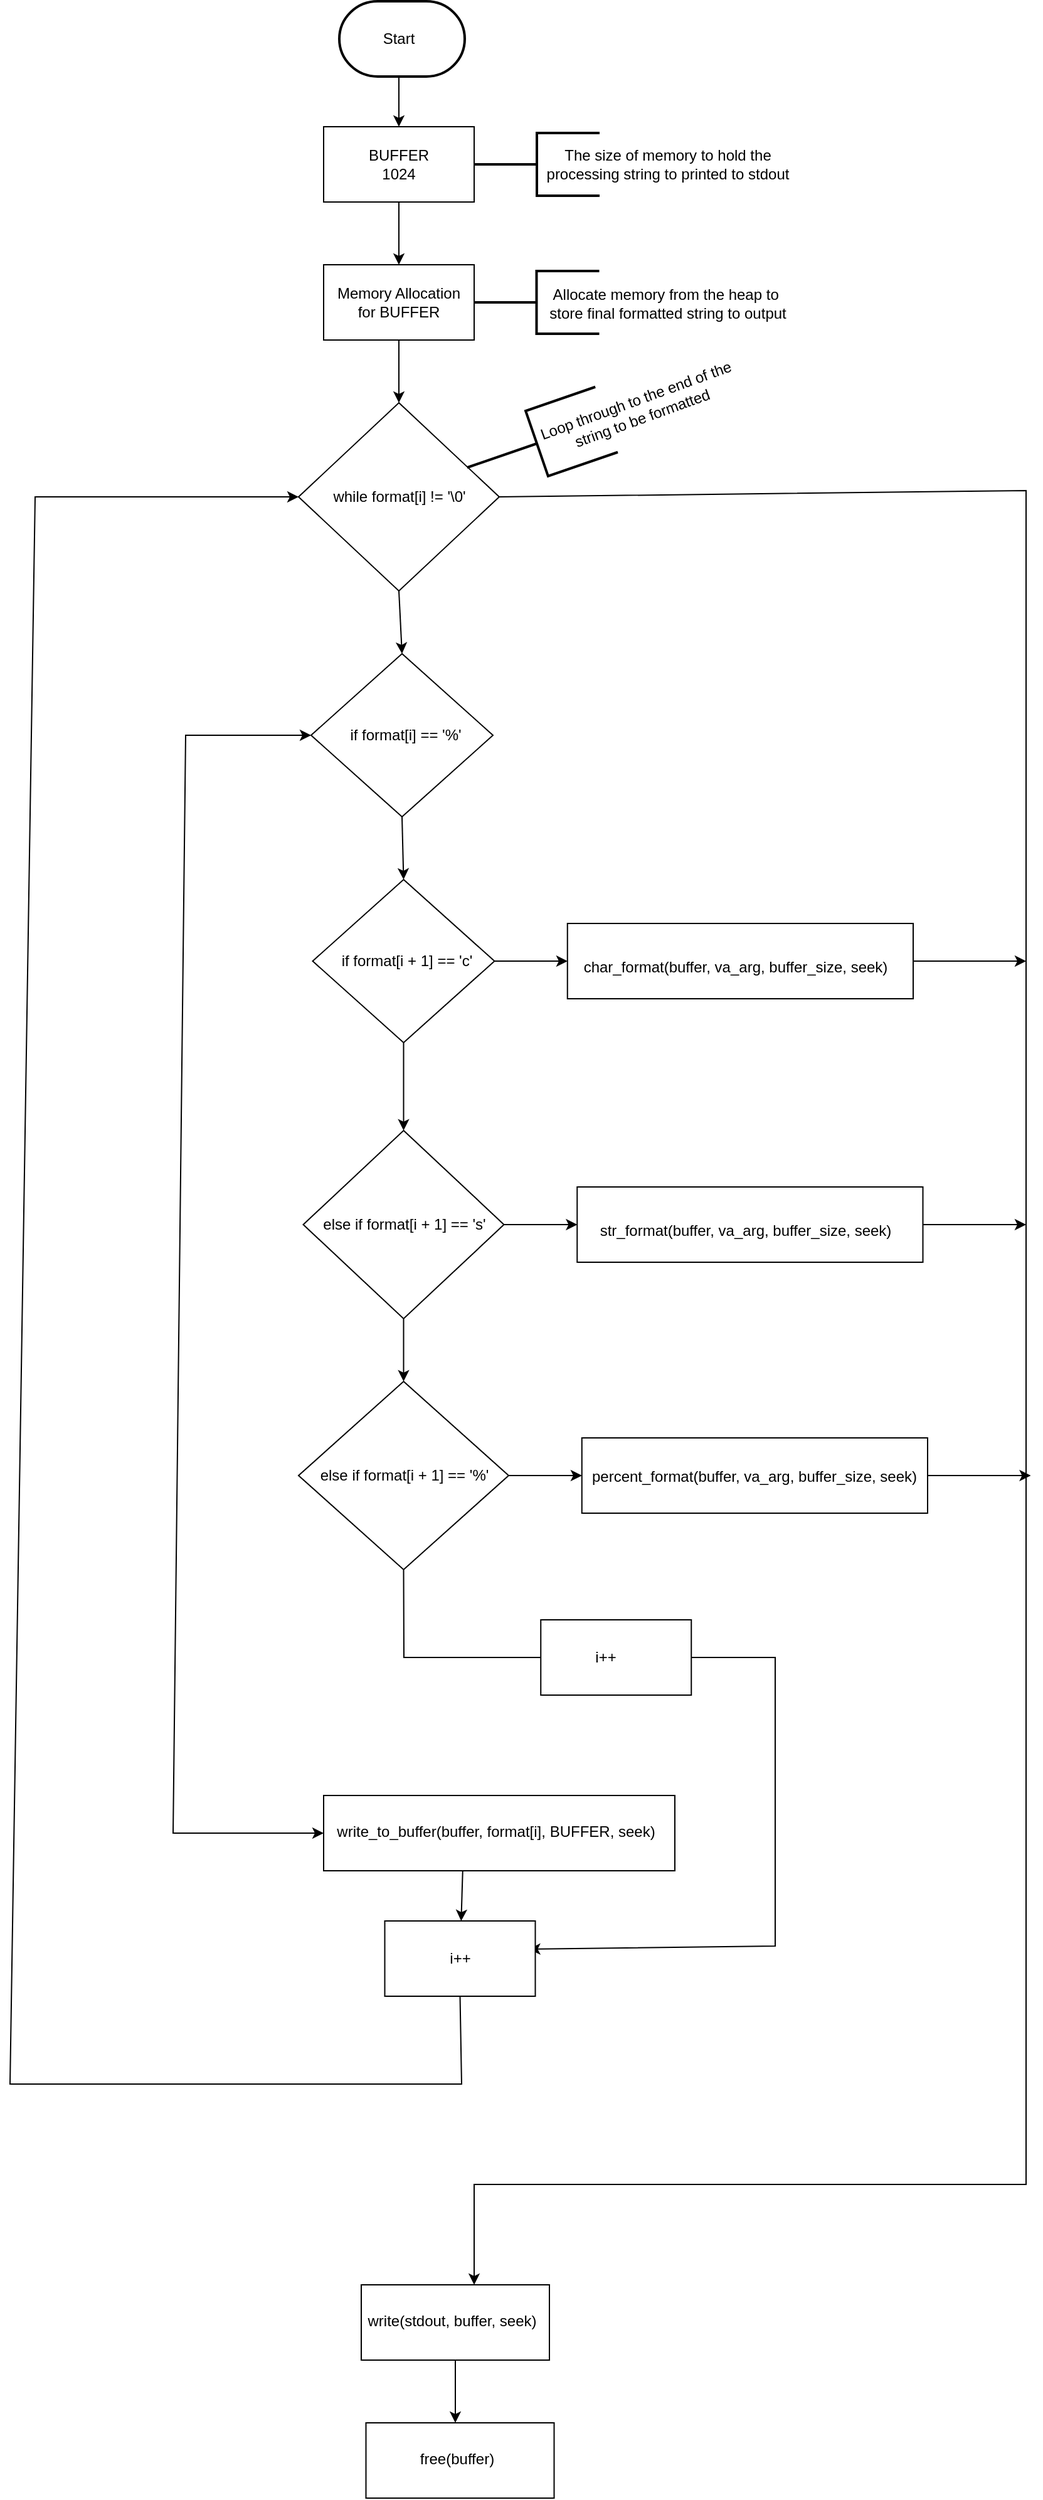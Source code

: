<mxfile version="23.0.2" type="github">
  <diagram name="Page-1" id="AMWf6i2rP1up5rqTsDDn">
    <mxGraphModel dx="882" dy="446" grid="1" gridSize="10" guides="1" tooltips="1" connect="1" arrows="1" fold="1" page="1" pageScale="1" pageWidth="827" pageHeight="1169" math="0" shadow="0">
      <root>
        <mxCell id="0" />
        <mxCell id="1" parent="0" />
        <mxCell id="Czgd15TpuvzbRgCxB4MM-102" value="" style="endArrow=classic;html=1;rounded=0;exitX=0.5;exitY=1;exitDx=0;exitDy=0;entryX=1;entryY=0.25;entryDx=0;entryDy=0;" edge="1" parent="1" source="Czgd15TpuvzbRgCxB4MM-96" target="Czgd15TpuvzbRgCxB4MM-110">
          <mxGeometry width="50" height="50" relative="1" as="geometry">
            <mxPoint x="250" y="1380" as="sourcePoint" />
            <mxPoint x="490" y="1660" as="targetPoint" />
            <Array as="points">
              <mxPoint x="384" y="1420" />
              <mxPoint x="680" y="1420" />
              <mxPoint x="680" y="1480" />
              <mxPoint x="680" y="1650" />
            </Array>
          </mxGeometry>
        </mxCell>
        <mxCell id="Czgd15TpuvzbRgCxB4MM-115" value="" style="rounded=0;whiteSpace=wrap;html=1;" vertex="1" parent="1">
          <mxGeometry x="493.13" y="1390" width="120" height="60" as="geometry" />
        </mxCell>
        <mxCell id="Czgd15TpuvzbRgCxB4MM-31" value="" style="strokeWidth=2;html=1;shape=mxgraph.flowchart.terminator;whiteSpace=wrap;" vertex="1" parent="1">
          <mxGeometry x="332.5" y="100" width="100" height="60" as="geometry" />
        </mxCell>
        <mxCell id="Czgd15TpuvzbRgCxB4MM-2" value="Start" style="text;html=1;strokeColor=none;fillColor=none;align=center;verticalAlign=middle;whiteSpace=wrap;rounded=0;" vertex="1" parent="1">
          <mxGeometry x="350" y="115" width="60" height="30" as="geometry" />
        </mxCell>
        <mxCell id="Czgd15TpuvzbRgCxB4MM-4" value="" style="rounded=0;whiteSpace=wrap;html=1;" vertex="1" parent="1">
          <mxGeometry x="320" y="200" width="120" height="60" as="geometry" />
        </mxCell>
        <mxCell id="Czgd15TpuvzbRgCxB4MM-5" value="BUFFER 1024" style="text;html=1;strokeColor=none;fillColor=none;align=center;verticalAlign=middle;whiteSpace=wrap;rounded=0;" vertex="1" parent="1">
          <mxGeometry x="350" y="215" width="60" height="30" as="geometry" />
        </mxCell>
        <mxCell id="Czgd15TpuvzbRgCxB4MM-6" value="" style="rounded=0;whiteSpace=wrap;html=1;" vertex="1" parent="1">
          <mxGeometry x="320" y="310" width="120" height="60" as="geometry" />
        </mxCell>
        <mxCell id="Czgd15TpuvzbRgCxB4MM-7" value="Memory Allocation for BUFFER" style="text;html=1;strokeColor=none;fillColor=none;align=center;verticalAlign=middle;whiteSpace=wrap;rounded=0;" vertex="1" parent="1">
          <mxGeometry x="325" y="325" width="110" height="30" as="geometry" />
        </mxCell>
        <mxCell id="Czgd15TpuvzbRgCxB4MM-8" value="" style="rhombus;whiteSpace=wrap;html=1;" vertex="1" parent="1">
          <mxGeometry x="300" y="420" width="160" height="150" as="geometry" />
        </mxCell>
        <mxCell id="Czgd15TpuvzbRgCxB4MM-9" value="Loop through to the end of the string to be formatted" style="text;html=1;strokeColor=none;fillColor=none;align=center;verticalAlign=middle;whiteSpace=wrap;rounded=0;rotation=-20;" vertex="1" parent="1">
          <mxGeometry x="490" y="400" width="162.5" height="50" as="geometry" />
        </mxCell>
        <mxCell id="Czgd15TpuvzbRgCxB4MM-10" value="while format[i] != &#39;\0&#39;" style="text;html=1;strokeColor=none;fillColor=none;align=center;verticalAlign=middle;whiteSpace=wrap;rounded=0;" vertex="1" parent="1">
          <mxGeometry x="322.5" y="470" width="115" height="50" as="geometry" />
        </mxCell>
        <mxCell id="Czgd15TpuvzbRgCxB4MM-11" value="" style="rhombus;whiteSpace=wrap;html=1;" vertex="1" parent="1">
          <mxGeometry x="310" y="620" width="145" height="130" as="geometry" />
        </mxCell>
        <mxCell id="Czgd15TpuvzbRgCxB4MM-13" value="if format[i] == &#39;%&#39;" style="text;html=1;strokeColor=none;fillColor=none;align=center;verticalAlign=middle;whiteSpace=wrap;rounded=0;" vertex="1" parent="1">
          <mxGeometry x="327.5" y="660" width="115" height="50" as="geometry" />
        </mxCell>
        <mxCell id="Czgd15TpuvzbRgCxB4MM-15" value="if format[i + 1] == &#39;c&#39;" style="text;html=1;strokeColor=none;fillColor=none;align=center;verticalAlign=middle;whiteSpace=wrap;rounded=0;" vertex="1" parent="1">
          <mxGeometry x="328.75" y="830" width="115" height="50" as="geometry" />
        </mxCell>
        <mxCell id="Czgd15TpuvzbRgCxB4MM-16" value="" style="rhombus;whiteSpace=wrap;html=1;" vertex="1" parent="1">
          <mxGeometry x="311.25" y="800" width="145" height="130" as="geometry" />
        </mxCell>
        <mxCell id="Czgd15TpuvzbRgCxB4MM-17" value="if format[i + 1] == &#39;c&#39;" style="text;html=1;strokeColor=none;fillColor=none;align=center;verticalAlign=middle;whiteSpace=wrap;rounded=0;" vertex="1" parent="1">
          <mxGeometry x="328.75" y="840" width="115" height="50" as="geometry" />
        </mxCell>
        <mxCell id="Czgd15TpuvzbRgCxB4MM-18" value="" style="rhombus;whiteSpace=wrap;html=1;" vertex="1" parent="1">
          <mxGeometry x="303.75" y="1000" width="160" height="150" as="geometry" />
        </mxCell>
        <mxCell id="Czgd15TpuvzbRgCxB4MM-19" value="else if format[i + 1] == &#39;s&#39;" style="text;html=1;strokeColor=none;fillColor=none;align=center;verticalAlign=middle;whiteSpace=wrap;rounded=0;" vertex="1" parent="1">
          <mxGeometry x="317.5" y="1045" width="132.5" height="60" as="geometry" />
        </mxCell>
        <mxCell id="Czgd15TpuvzbRgCxB4MM-22" value="" style="endArrow=classic;html=1;rounded=0;entryX=0.5;entryY=0;entryDx=0;entryDy=0;" edge="1" parent="1" target="Czgd15TpuvzbRgCxB4MM-4">
          <mxGeometry width="50" height="50" relative="1" as="geometry">
            <mxPoint x="380" y="160" as="sourcePoint" />
            <mxPoint x="440" y="310" as="targetPoint" />
          </mxGeometry>
        </mxCell>
        <mxCell id="Czgd15TpuvzbRgCxB4MM-25" value="" style="endArrow=classic;html=1;rounded=0;exitX=0.5;exitY=1;exitDx=0;exitDy=0;" edge="1" parent="1" source="Czgd15TpuvzbRgCxB4MM-4" target="Czgd15TpuvzbRgCxB4MM-6">
          <mxGeometry width="50" height="50" relative="1" as="geometry">
            <mxPoint x="390" y="170" as="sourcePoint" />
            <mxPoint x="390" y="210" as="targetPoint" />
          </mxGeometry>
        </mxCell>
        <mxCell id="Czgd15TpuvzbRgCxB4MM-26" value="" style="endArrow=classic;html=1;rounded=0;exitX=0.5;exitY=1;exitDx=0;exitDy=0;entryX=0.5;entryY=0;entryDx=0;entryDy=0;" edge="1" parent="1" source="Czgd15TpuvzbRgCxB4MM-6" target="Czgd15TpuvzbRgCxB4MM-8">
          <mxGeometry width="50" height="50" relative="1" as="geometry">
            <mxPoint x="390" y="390" as="sourcePoint" />
            <mxPoint x="440" y="340" as="targetPoint" />
          </mxGeometry>
        </mxCell>
        <mxCell id="Czgd15TpuvzbRgCxB4MM-32" value="" style="strokeWidth=2;html=1;shape=mxgraph.flowchart.annotation_2;align=left;labelPosition=right;pointerEvents=1;rotation=-19;" vertex="1" parent="1">
          <mxGeometry x="431.25" y="425" width="117.5" height="55" as="geometry" />
        </mxCell>
        <mxCell id="Czgd15TpuvzbRgCxB4MM-34" value="Allocate memory from the heap to&amp;nbsp; store final formatted string to output" style="text;html=1;strokeColor=none;fillColor=none;align=center;verticalAlign=middle;whiteSpace=wrap;rounded=0;" vertex="1" parent="1">
          <mxGeometry x="498.13" y="315.5" width="192.5" height="50" as="geometry" />
        </mxCell>
        <mxCell id="Czgd15TpuvzbRgCxB4MM-35" value="" style="endArrow=classic;html=1;rounded=0;exitX=0.5;exitY=1;exitDx=0;exitDy=0;entryX=0.5;entryY=0;entryDx=0;entryDy=0;" edge="1" parent="1" source="Czgd15TpuvzbRgCxB4MM-8" target="Czgd15TpuvzbRgCxB4MM-11">
          <mxGeometry width="50" height="50" relative="1" as="geometry">
            <mxPoint x="390" y="560" as="sourcePoint" />
            <mxPoint x="410" y="610" as="targetPoint" />
          </mxGeometry>
        </mxCell>
        <mxCell id="Czgd15TpuvzbRgCxB4MM-38" value="The size of memory to hold the processing string to printed to stdout" style="text;html=1;strokeColor=none;fillColor=none;align=center;verticalAlign=middle;whiteSpace=wrap;rounded=0;" vertex="1" parent="1">
          <mxGeometry x="488.75" y="205" width="211.25" height="50" as="geometry" />
        </mxCell>
        <mxCell id="Czgd15TpuvzbRgCxB4MM-39" value="" style="strokeWidth=2;html=1;shape=mxgraph.flowchart.annotation_2;align=left;labelPosition=right;pointerEvents=1;" vertex="1" parent="1">
          <mxGeometry x="440" y="205" width="100" height="50" as="geometry" />
        </mxCell>
        <mxCell id="Czgd15TpuvzbRgCxB4MM-43" value="" style="endArrow=classic;html=1;rounded=0;exitX=0.5;exitY=1;exitDx=0;exitDy=0;entryX=0.5;entryY=0;entryDx=0;entryDy=0;" edge="1" parent="1" source="Czgd15TpuvzbRgCxB4MM-16" target="Czgd15TpuvzbRgCxB4MM-18">
          <mxGeometry width="50" height="50" relative="1" as="geometry">
            <mxPoint x="391.25" y="980" as="sourcePoint" />
            <mxPoint x="441.25" y="930" as="targetPoint" />
          </mxGeometry>
        </mxCell>
        <mxCell id="Czgd15TpuvzbRgCxB4MM-96" value="" style="rhombus;whiteSpace=wrap;html=1;" vertex="1" parent="1">
          <mxGeometry x="300" y="1200" width="167.5" height="150" as="geometry" />
        </mxCell>
        <mxCell id="Czgd15TpuvzbRgCxB4MM-97" value="else if format[i + 1] == &#39;%&#39;" style="text;html=1;strokeColor=none;fillColor=none;align=center;verticalAlign=middle;whiteSpace=wrap;rounded=0;" vertex="1" parent="1">
          <mxGeometry x="312.5" y="1217.5" width="142.5" height="115" as="geometry" />
        </mxCell>
        <mxCell id="Czgd15TpuvzbRgCxB4MM-98" value="" style="endArrow=classic;html=1;rounded=0;exitX=0.5;exitY=1;exitDx=0;exitDy=0;" edge="1" parent="1" source="Czgd15TpuvzbRgCxB4MM-18" target="Czgd15TpuvzbRgCxB4MM-96">
          <mxGeometry width="50" height="50" relative="1" as="geometry">
            <mxPoint x="241.25" y="1220" as="sourcePoint" />
            <mxPoint x="291.25" y="1170" as="targetPoint" />
          </mxGeometry>
        </mxCell>
        <mxCell id="Czgd15TpuvzbRgCxB4MM-99" value="" style="endArrow=classic;html=1;rounded=0;exitX=0.5;exitY=1;exitDx=0;exitDy=0;entryX=0.5;entryY=0;entryDx=0;entryDy=0;" edge="1" parent="1" source="Czgd15TpuvzbRgCxB4MM-11" target="Czgd15TpuvzbRgCxB4MM-16">
          <mxGeometry width="50" height="50" relative="1" as="geometry">
            <mxPoint x="270" y="830" as="sourcePoint" />
            <mxPoint x="320" y="780" as="targetPoint" />
          </mxGeometry>
        </mxCell>
        <mxCell id="Czgd15TpuvzbRgCxB4MM-103" value="" style="endArrow=classic;startArrow=classic;html=1;rounded=0;entryX=0;entryY=0.5;entryDx=0;entryDy=0;" edge="1" parent="1" target="Czgd15TpuvzbRgCxB4MM-11">
          <mxGeometry width="50" height="50" relative="1" as="geometry">
            <mxPoint x="320" y="1560" as="sourcePoint" />
            <mxPoint x="150" y="650" as="targetPoint" />
            <Array as="points">
              <mxPoint x="200" y="1560" />
              <mxPoint x="210" y="685" />
            </Array>
          </mxGeometry>
        </mxCell>
        <mxCell id="Czgd15TpuvzbRgCxB4MM-107" value="" style="rounded=0;whiteSpace=wrap;html=1;" vertex="1" parent="1">
          <mxGeometry x="320" y="1530" width="280" height="60" as="geometry" />
        </mxCell>
        <mxCell id="Czgd15TpuvzbRgCxB4MM-108" value="write_to_buffer(buffer, format[i], BUFFER, seek)" style="text;html=1;strokeColor=none;fillColor=none;align=center;verticalAlign=middle;whiteSpace=wrap;rounded=0;" vertex="1" parent="1">
          <mxGeometry x="325" y="1544" width="265" height="30" as="geometry" />
        </mxCell>
        <mxCell id="Czgd15TpuvzbRgCxB4MM-109" value="" style="rounded=0;whiteSpace=wrap;html=1;" vertex="1" parent="1">
          <mxGeometry x="368.75" y="1630" width="120" height="60" as="geometry" />
        </mxCell>
        <mxCell id="Czgd15TpuvzbRgCxB4MM-110" value="i++" style="text;html=1;strokeColor=none;fillColor=none;align=center;verticalAlign=middle;whiteSpace=wrap;rounded=0;" vertex="1" parent="1">
          <mxGeometry x="373.75" y="1645" width="110" height="30" as="geometry" />
        </mxCell>
        <mxCell id="Czgd15TpuvzbRgCxB4MM-111" value="" style="endArrow=classic;html=1;rounded=0;exitX=0.396;exitY=1;exitDx=0;exitDy=0;exitPerimeter=0;" edge="1" parent="1" source="Czgd15TpuvzbRgCxB4MM-107" target="Czgd15TpuvzbRgCxB4MM-109">
          <mxGeometry width="50" height="50" relative="1" as="geometry">
            <mxPoint x="450" y="1640" as="sourcePoint" />
            <mxPoint x="500" y="1590" as="targetPoint" />
          </mxGeometry>
        </mxCell>
        <mxCell id="Czgd15TpuvzbRgCxB4MM-112" value="" style="endArrow=classic;html=1;rounded=0;exitX=0.5;exitY=1;exitDx=0;exitDy=0;entryX=0;entryY=0.5;entryDx=0;entryDy=0;" edge="1" parent="1" source="Czgd15TpuvzbRgCxB4MM-109" target="Czgd15TpuvzbRgCxB4MM-8">
          <mxGeometry width="50" height="50" relative="1" as="geometry">
            <mxPoint x="350" y="1780" as="sourcePoint" />
            <mxPoint x="290" y="490" as="targetPoint" />
            <Array as="points">
              <mxPoint x="430" y="1760" />
              <mxPoint x="70" y="1760" />
              <mxPoint x="90" y="495" />
            </Array>
          </mxGeometry>
        </mxCell>
        <mxCell id="Czgd15TpuvzbRgCxB4MM-114" value="i++" style="text;html=1;strokeColor=none;fillColor=none;align=center;verticalAlign=middle;whiteSpace=wrap;rounded=0;" vertex="1" parent="1">
          <mxGeometry x="490" y="1405" width="110" height="30" as="geometry" />
        </mxCell>
        <mxCell id="Czgd15TpuvzbRgCxB4MM-116" value="" style="endArrow=classic;html=1;rounded=0;exitX=1;exitY=0.5;exitDx=0;exitDy=0;" edge="1" parent="1" source="Czgd15TpuvzbRgCxB4MM-8">
          <mxGeometry width="50" height="50" relative="1" as="geometry">
            <mxPoint x="480" y="530" as="sourcePoint" />
            <mxPoint x="440" y="1920" as="targetPoint" />
            <Array as="points">
              <mxPoint x="880" y="490" />
              <mxPoint x="880" y="1840" />
              <mxPoint x="440" y="1840" />
            </Array>
          </mxGeometry>
        </mxCell>
        <mxCell id="Czgd15TpuvzbRgCxB4MM-119" value="" style="rounded=0;whiteSpace=wrap;html=1;" vertex="1" parent="1">
          <mxGeometry x="350" y="1920" width="150" height="60" as="geometry" />
        </mxCell>
        <mxCell id="Czgd15TpuvzbRgCxB4MM-120" value="write(stdout, buffer, seek)" style="text;html=1;strokeColor=none;fillColor=none;align=center;verticalAlign=middle;whiteSpace=wrap;rounded=0;" vertex="1" parent="1">
          <mxGeometry x="350.13" y="1934" width="145" height="30" as="geometry" />
        </mxCell>
        <mxCell id="Czgd15TpuvzbRgCxB4MM-121" value="" style="rounded=0;whiteSpace=wrap;html=1;" vertex="1" parent="1">
          <mxGeometry x="353.75" y="2030" width="150" height="60" as="geometry" />
        </mxCell>
        <mxCell id="Czgd15TpuvzbRgCxB4MM-122" value="free(buffer)" style="text;html=1;strokeColor=none;fillColor=none;align=center;verticalAlign=middle;whiteSpace=wrap;rounded=0;" vertex="1" parent="1">
          <mxGeometry x="353.88" y="2044" width="145" height="30" as="geometry" />
        </mxCell>
        <mxCell id="Czgd15TpuvzbRgCxB4MM-123" value="" style="endArrow=classic;html=1;rounded=0;exitX=0.5;exitY=1;exitDx=0;exitDy=0;" edge="1" parent="1" source="Czgd15TpuvzbRgCxB4MM-119">
          <mxGeometry width="50" height="50" relative="1" as="geometry">
            <mxPoint x="510" y="2040" as="sourcePoint" />
            <mxPoint x="425" y="2030" as="targetPoint" />
          </mxGeometry>
        </mxCell>
        <mxCell id="Czgd15TpuvzbRgCxB4MM-127" value="" style="rounded=0;whiteSpace=wrap;html=1;" vertex="1" parent="1">
          <mxGeometry x="514.38" y="835" width="275.62" height="60" as="geometry" />
        </mxCell>
        <mxCell id="Czgd15TpuvzbRgCxB4MM-128" value="char_format(buffer, va_arg, buffer_size, seek)" style="text;html=1;strokeColor=none;fillColor=none;align=center;verticalAlign=middle;whiteSpace=wrap;rounded=0;" vertex="1" parent="1">
          <mxGeometry x="516.88" y="850" width="263.12" height="40" as="geometry" />
        </mxCell>
        <mxCell id="Czgd15TpuvzbRgCxB4MM-129" value="" style="endArrow=classic;html=1;rounded=0;exitX=1;exitY=0.5;exitDx=0;exitDy=0;" edge="1" parent="1" source="Czgd15TpuvzbRgCxB4MM-16">
          <mxGeometry width="50" height="50" relative="1" as="geometry">
            <mxPoint x="460" y="865" as="sourcePoint" />
            <mxPoint x="514.461" y="865" as="targetPoint" />
          </mxGeometry>
        </mxCell>
        <mxCell id="Czgd15TpuvzbRgCxB4MM-130" value="" style="endArrow=classic;html=1;rounded=0;exitX=1;exitY=0.5;exitDx=0;exitDy=0;" edge="1" parent="1" source="Czgd15TpuvzbRgCxB4MM-127">
          <mxGeometry width="50" height="50" relative="1" as="geometry">
            <mxPoint x="810" y="890" as="sourcePoint" />
            <mxPoint x="880" y="865" as="targetPoint" />
          </mxGeometry>
        </mxCell>
        <mxCell id="Czgd15TpuvzbRgCxB4MM-131" value="" style="rounded=0;whiteSpace=wrap;html=1;" vertex="1" parent="1">
          <mxGeometry x="522.13" y="1045" width="275.62" height="60" as="geometry" />
        </mxCell>
        <mxCell id="Czgd15TpuvzbRgCxB4MM-132" value="str_format(buffer, va_arg, buffer_size, seek)" style="text;html=1;strokeColor=none;fillColor=none;align=center;verticalAlign=middle;whiteSpace=wrap;rounded=0;" vertex="1" parent="1">
          <mxGeometry x="524.63" y="1060" width="263.12" height="40" as="geometry" />
        </mxCell>
        <mxCell id="Czgd15TpuvzbRgCxB4MM-133" value="" style="endArrow=classic;html=1;rounded=0;exitX=1;exitY=0.5;exitDx=0;exitDy=0;" edge="1" parent="1">
          <mxGeometry width="50" height="50" relative="1" as="geometry">
            <mxPoint x="463.75" y="1075" as="sourcePoint" />
            <mxPoint x="522.211" y="1075" as="targetPoint" />
          </mxGeometry>
        </mxCell>
        <mxCell id="Czgd15TpuvzbRgCxB4MM-134" value="" style="endArrow=classic;html=1;rounded=0;exitX=1;exitY=0.5;exitDx=0;exitDy=0;" edge="1" source="Czgd15TpuvzbRgCxB4MM-131" parent="1">
          <mxGeometry width="50" height="50" relative="1" as="geometry">
            <mxPoint x="817.75" y="1100" as="sourcePoint" />
            <mxPoint x="880" y="1075" as="targetPoint" />
          </mxGeometry>
        </mxCell>
        <mxCell id="Czgd15TpuvzbRgCxB4MM-136" value="" style="endArrow=classic;html=1;rounded=0;exitX=1;exitY=0.5;exitDx=0;exitDy=0;" edge="1" parent="1">
          <mxGeometry width="50" height="50" relative="1" as="geometry">
            <mxPoint x="467.5" y="1275" as="sourcePoint" />
            <mxPoint x="525.961" y="1275" as="targetPoint" />
          </mxGeometry>
        </mxCell>
        <mxCell id="Czgd15TpuvzbRgCxB4MM-137" value="str_format(buffer, va_arg, buffer_size, seek)" style="text;html=1;strokeColor=none;fillColor=none;align=center;verticalAlign=middle;whiteSpace=wrap;rounded=0;" vertex="1" parent="1">
          <mxGeometry x="528.38" y="1260" width="263.12" height="40" as="geometry" />
        </mxCell>
        <mxCell id="Czgd15TpuvzbRgCxB4MM-138" value="" style="rounded=0;whiteSpace=wrap;html=1;" vertex="1" parent="1">
          <mxGeometry x="525.88" y="1245" width="275.62" height="60" as="geometry" />
        </mxCell>
        <mxCell id="Czgd15TpuvzbRgCxB4MM-139" value="" style="endArrow=classic;html=1;rounded=0;exitX=1;exitY=0.5;exitDx=0;exitDy=0;" edge="1" source="Czgd15TpuvzbRgCxB4MM-138" parent="1">
          <mxGeometry width="50" height="50" relative="1" as="geometry">
            <mxPoint x="821.5" y="1300" as="sourcePoint" />
            <mxPoint x="883.75" y="1275" as="targetPoint" />
          </mxGeometry>
        </mxCell>
        <mxCell id="Czgd15TpuvzbRgCxB4MM-140" value="percent_format(buffer, va_arg, buffer_size, seek)" style="text;html=1;strokeColor=none;fillColor=none;align=center;verticalAlign=middle;whiteSpace=wrap;rounded=0;" vertex="1" parent="1">
          <mxGeometry x="531.88" y="1256" width="263.12" height="40" as="geometry" />
        </mxCell>
        <mxCell id="Czgd15TpuvzbRgCxB4MM-141" value="" style="strokeWidth=2;html=1;shape=mxgraph.flowchart.annotation_2;align=left;labelPosition=right;pointerEvents=1;" vertex="1" parent="1">
          <mxGeometry x="439.75" y="315" width="100" height="50" as="geometry" />
        </mxCell>
      </root>
    </mxGraphModel>
  </diagram>
</mxfile>
